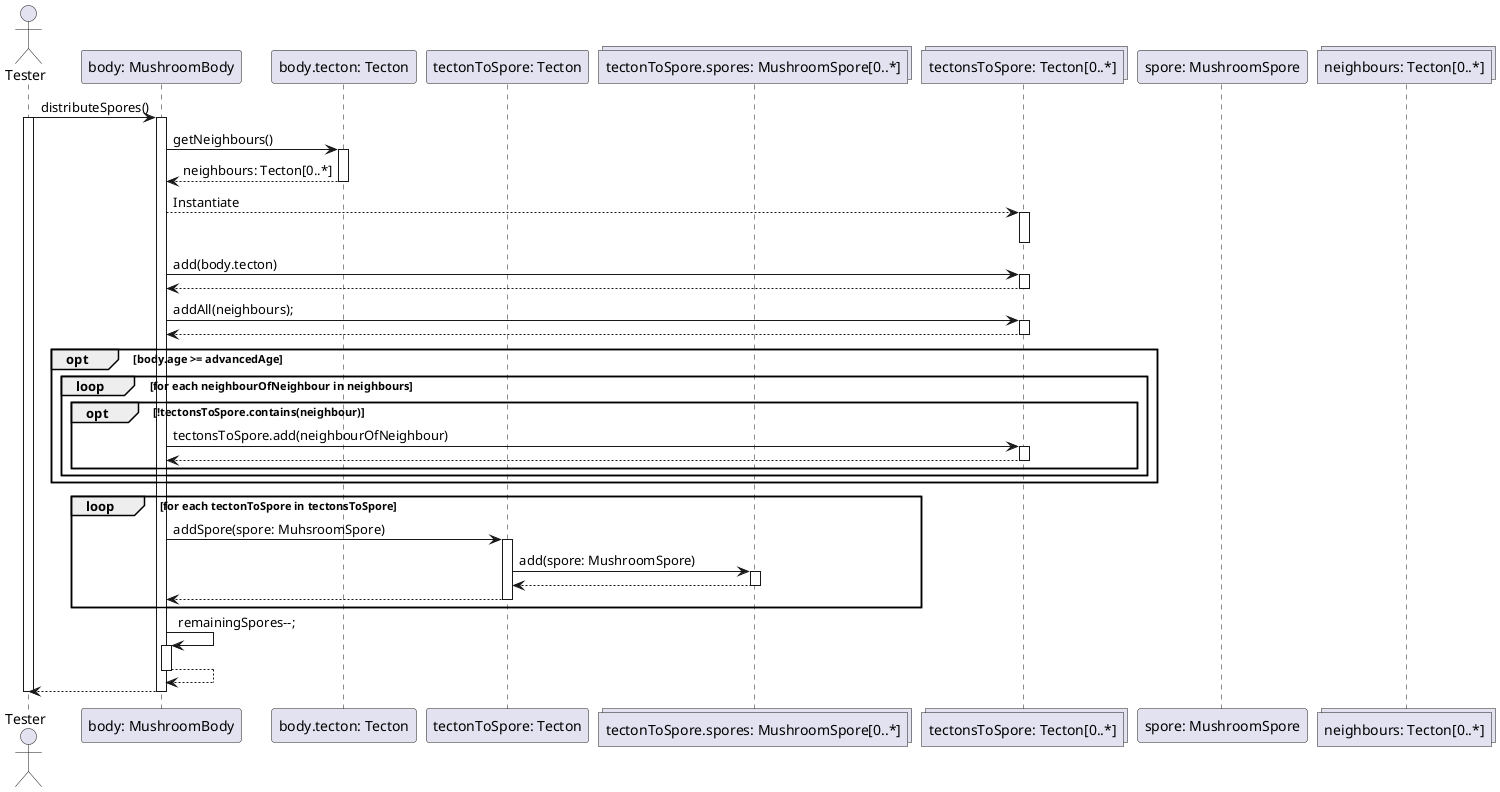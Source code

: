 @startuml 

actor "Tester" as tester
participant "body: MushroomBody" as body
participant "body.tecton: Tecton" as tecton
participant "tectonToSpore: Tecton" as tectonToSpore
collections "tectonToSpore.spores: MushroomSpore[0..*]" as spores
collections "tectonsToSpore: Tecton[0..*]" as tectons 

participant "spore: MushroomSpore"
collections "neighbours: Tecton[0..*]"

tester -> body : distributeSpores()
activate tester
activate body

body -> tecton : getNeighbours()

activate tecton
tecton --> body : neighbours: Tecton[0..*]
deactivate tecton

body --> tectons: Instantiate
activate tectons
deactivate tectons
    body -> tectons: add(body.tecton)
    activate tectons
    tectons --> body
    deactivate tectons
    
    body -> tectons: addAll(neighbours);
    activate tectons
    tectons --> body
    deactivate tectons

    opt body.age >= advancedAge
        loop for each neighbourOfNeighbour in neighbours
            opt !tectonsToSpore.contains(neighbour)
                body -> tectons: tectonsToSpore.add(neighbourOfNeighbour)
                activate tectons
                tectons --> body
                deactivate tectons
            end
        end
    end

    loop for each tectonToSpore in tectonsToSpore
        body -> tectonToSpore : addSpore(spore: MuhsroomSpore)
        activate tectonToSpore

        tectonToSpore -> spores: add(spore: MushroomSpore)
        activate spores
        spores --> tectonToSpore
        deactivate spores

        tectonToSpore --> body 
        deactivate tectonToSpore
    end

    body -> body: remainingSpores--;
    activate body
    body --> body
    deactivate body

tester <-- body
deactivate body
deactivate tester


@enduml
